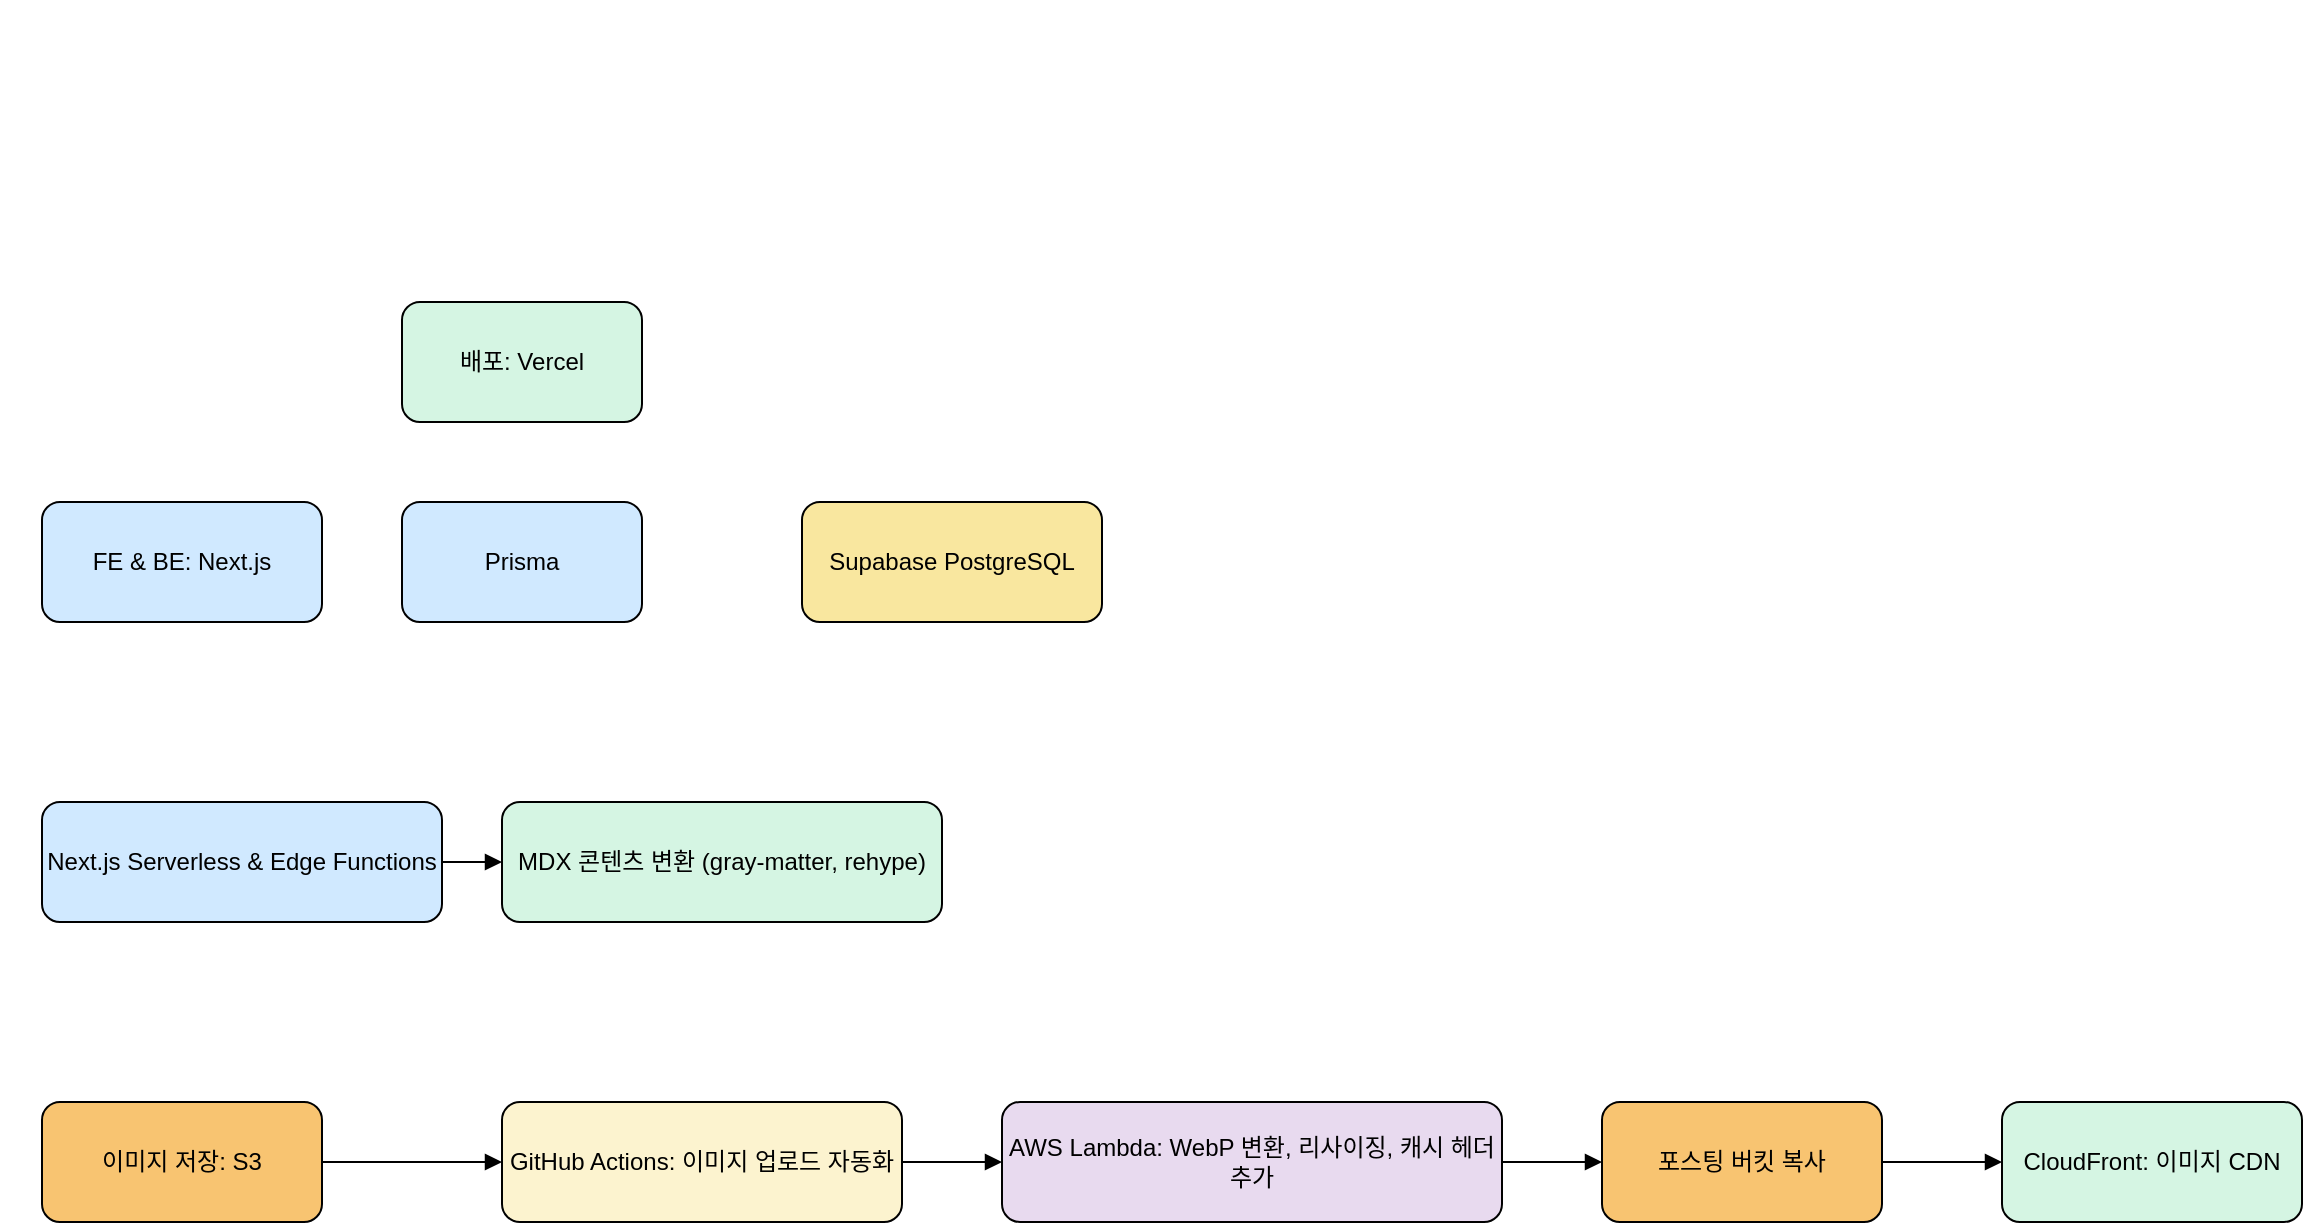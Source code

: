 <mxfile version="26.2.14">
  <diagram id="Ht1M8jgEwFfnCIfOTk4-" name="Page-1">
    <mxGraphModel dx="931" dy="588" grid="1" gridSize="10" guides="1" tooltips="1" connect="1" arrows="1" fold="1" page="1" pageScale="1" pageWidth="1169" pageHeight="827" math="0" shadow="0">
      <root>
        <mxCell id="0" />
        <mxCell id="1" parent="0" />
        <mxCell id="2" value="FE &amp; BE: Next.js" style="shape=rectangle;rounded=1;fillColor=#d0e9ff;whiteSpace=wrap;html=1;" parent="1" vertex="1">
          <mxGeometry x="20" y="250" width="140" height="60" as="geometry" />
        </mxCell>
        <mxCell id="3" value="배포: Vercel" style="shape=rectangle;rounded=1;fillColor=#d5f5e3;whiteSpace=wrap;html=1;" parent="1" vertex="1">
          <mxGeometry x="200" y="150" width="120" height="60" as="geometry" />
        </mxCell>
        <mxCell id="4" value="Prisma" style="shape=rectangle;rounded=1;fillColor=#d0e9ff;whiteSpace=wrap;html=1;" parent="1" vertex="1">
          <mxGeometry x="200" y="250" width="120" height="60" as="geometry" />
        </mxCell>
        <mxCell id="5" value="Supabase PostgreSQL" style="shape=rectangle;rounded=1;fillColor=#f9e79f;whiteSpace=wrap;html=1;" parent="1" vertex="1">
          <mxGeometry x="400" y="250" width="150" height="60" as="geometry" />
        </mxCell>
        <mxCell id="6" value="Next.js Serverless &amp; Edge Functions" style="shape=rectangle;rounded=1;fillColor=#d0e9ff;whiteSpace=wrap;html=1;" parent="1" vertex="1">
          <mxGeometry x="20" y="400" width="200" height="60" as="geometry" />
        </mxCell>
        <mxCell id="7" value="MDX 콘텐츠 변환 (gray-matter, rehype)" style="shape=rectangle;rounded=1;fillColor=#d5f5e3;whiteSpace=wrap;html=1;" parent="1" vertex="1">
          <mxGeometry x="250" y="400" width="220" height="60" as="geometry" />
        </mxCell>
        <mxCell id="8" value="이미지 저장: S3" style="shape=rectangle;rounded=1;fillColor=#f8c471;whiteSpace=wrap;html=1;" parent="1" vertex="1">
          <mxGeometry x="20" y="550" width="140" height="60" as="geometry" />
        </mxCell>
        <mxCell id="9" value="GitHub Actions: 이미지 업로드 자동화" style="shape=rectangle;rounded=1;fillColor=#fcf3cf;whiteSpace=wrap;html=1;" parent="1" vertex="1">
          <mxGeometry x="250" y="550" width="200" height="60" as="geometry" />
        </mxCell>
        <mxCell id="10" value="AWS Lambda: WebP 변환, 리사이징, 캐시 헤더 추가" style="shape=rectangle;rounded=1;fillColor=#e8daef;whiteSpace=wrap;html=1;" parent="1" vertex="1">
          <mxGeometry x="500" y="550" width="250" height="60" as="geometry" />
        </mxCell>
        <mxCell id="11" value="포스팅 버킷 복사" style="shape=rectangle;rounded=1;fillColor=#f8c471;whiteSpace=wrap;html=1;" parent="1" vertex="1">
          <mxGeometry x="800" y="550" width="140" height="60" as="geometry" />
        </mxCell>
        <mxCell id="12" value="CloudFront: 이미지 CDN" style="shape=rectangle;rounded=1;fillColor=#d5f5e3;whiteSpace=wrap;html=1;" parent="1" vertex="1">
          <mxGeometry x="1000" y="550" width="150" height="60" as="geometry" />
        </mxCell>
        <mxCell id="13" style="edgeStyle=elbowEdgeStyle;rounded=1;html=1;endArrow=block;" parent="1" source="2" target="3" vertex="1">
          <mxGeometry relative="1" as="geometry" />
        </mxCell>
        <mxCell id="14" style="edgeStyle=elbowEdgeStyle;rounded=1;html=1;endArrow=block;" parent="1" source="2" target="4" vertex="1">
          <mxGeometry relative="1" as="geometry" />
        </mxCell>
        <mxCell id="15" style="edgeStyle=elbowEdgeStyle;rounded=1;html=1;endArrow=block;" parent="1" source="4" target="5" vertex="1">
          <mxGeometry relative="1" as="geometry" />
        </mxCell>
        <mxCell id="16" style="edgeStyle=elbowEdgeStyle;rounded=1;html=1;endArrow=block;" parent="1" source="2" target="6" vertex="1">
          <mxGeometry relative="1" as="geometry" />
        </mxCell>
        <mxCell id="17" style="edgeStyle=elbowEdgeStyle;rounded=1;html=1;endArrow=block;" parent="1" source="6" target="7" edge="1">
          <mxGeometry relative="1" as="geometry" />
        </mxCell>
        <mxCell id="18" style="edgeStyle=elbowEdgeStyle;rounded=1;html=1;endArrow=block;" parent="1" source="8" target="9" edge="1">
          <mxGeometry relative="1" as="geometry" />
        </mxCell>
        <mxCell id="19" style="edgeStyle=elbowEdgeStyle;rounded=1;html=1;endArrow=block;" parent="1" source="9" target="10" edge="1">
          <mxGeometry relative="1" as="geometry" />
        </mxCell>
        <mxCell id="20" style="edgeStyle=elbowEdgeStyle;rounded=1;html=1;endArrow=block;" parent="1" source="10" target="11" edge="1">
          <mxGeometry relative="1" as="geometry" />
        </mxCell>
        <mxCell id="21" style="edgeStyle=elbowEdgeStyle;rounded=1;html=1;endArrow=block;" parent="1" source="11" target="12" edge="1">
          <mxGeometry relative="1" as="geometry" />
        </mxCell>
      </root>
    </mxGraphModel>
  </diagram>
</mxfile>
